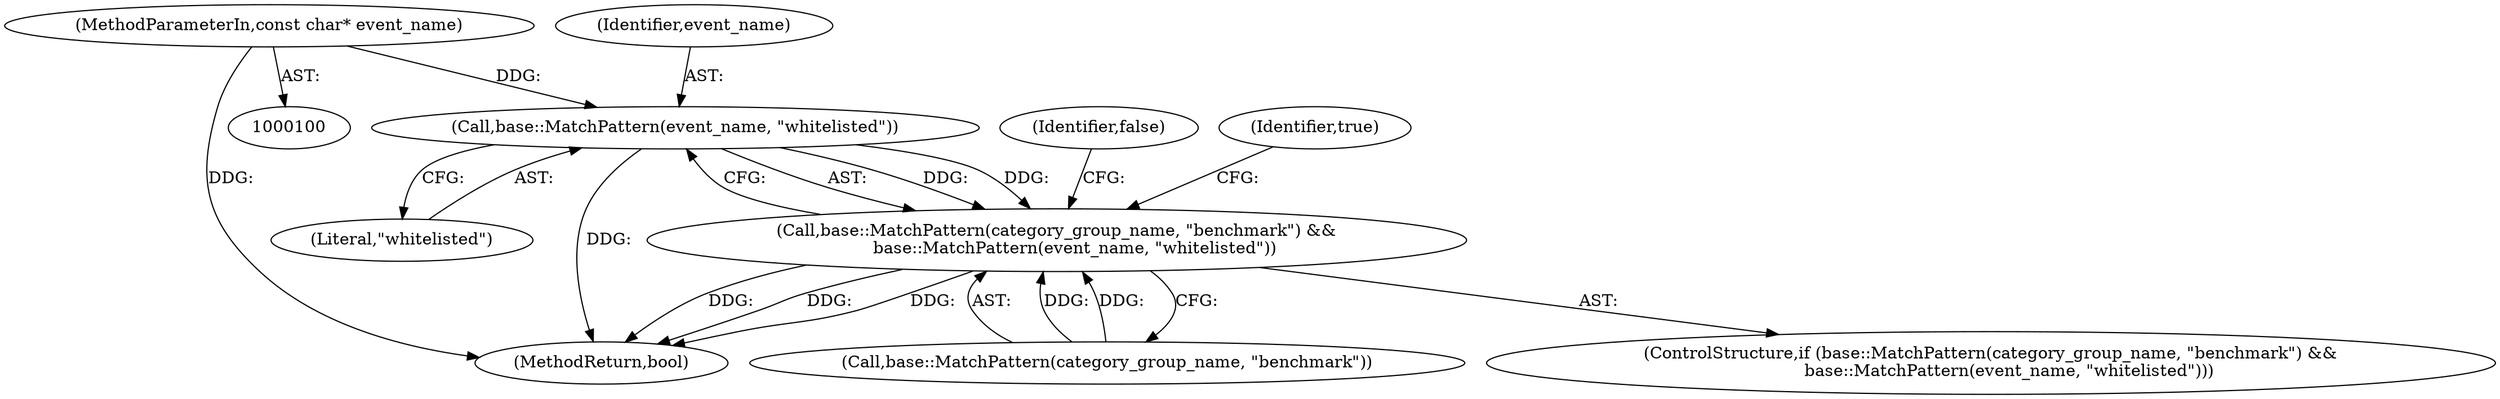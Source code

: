 digraph "1_Chrome_870f3e99a1282023753fe8d8aed90879cbc6838f_2@del" {
"1000102" [label="(MethodParameterIn,const char* event_name)"];
"1000109" [label="(Call,base::MatchPattern(event_name, \"whitelisted\"))"];
"1000105" [label="(Call,base::MatchPattern(category_group_name, \"benchmark\") &&\n       base::MatchPattern(event_name, \"whitelisted\"))"];
"1000111" [label="(Literal,\"whitelisted\")"];
"1000104" [label="(ControlStructure,if (base::MatchPattern(category_group_name, \"benchmark\") &&\n       base::MatchPattern(event_name, \"whitelisted\")))"];
"1000106" [label="(Call,base::MatchPattern(category_group_name, \"benchmark\"))"];
"1000110" [label="(Identifier,event_name)"];
"1000102" [label="(MethodParameterIn,const char* event_name)"];
"1000109" [label="(Call,base::MatchPattern(event_name, \"whitelisted\"))"];
"1000116" [label="(Identifier,false)"];
"1000114" [label="(Identifier,true)"];
"1000105" [label="(Call,base::MatchPattern(category_group_name, \"benchmark\") &&\n       base::MatchPattern(event_name, \"whitelisted\"))"];
"1000117" [label="(MethodReturn,bool)"];
"1000102" -> "1000100"  [label="AST: "];
"1000102" -> "1000117"  [label="DDG: "];
"1000102" -> "1000109"  [label="DDG: "];
"1000109" -> "1000105"  [label="AST: "];
"1000109" -> "1000111"  [label="CFG: "];
"1000110" -> "1000109"  [label="AST: "];
"1000111" -> "1000109"  [label="AST: "];
"1000105" -> "1000109"  [label="CFG: "];
"1000109" -> "1000117"  [label="DDG: "];
"1000109" -> "1000105"  [label="DDG: "];
"1000109" -> "1000105"  [label="DDG: "];
"1000105" -> "1000104"  [label="AST: "];
"1000105" -> "1000106"  [label="CFG: "];
"1000106" -> "1000105"  [label="AST: "];
"1000114" -> "1000105"  [label="CFG: "];
"1000116" -> "1000105"  [label="CFG: "];
"1000105" -> "1000117"  [label="DDG: "];
"1000105" -> "1000117"  [label="DDG: "];
"1000105" -> "1000117"  [label="DDG: "];
"1000106" -> "1000105"  [label="DDG: "];
"1000106" -> "1000105"  [label="DDG: "];
}
